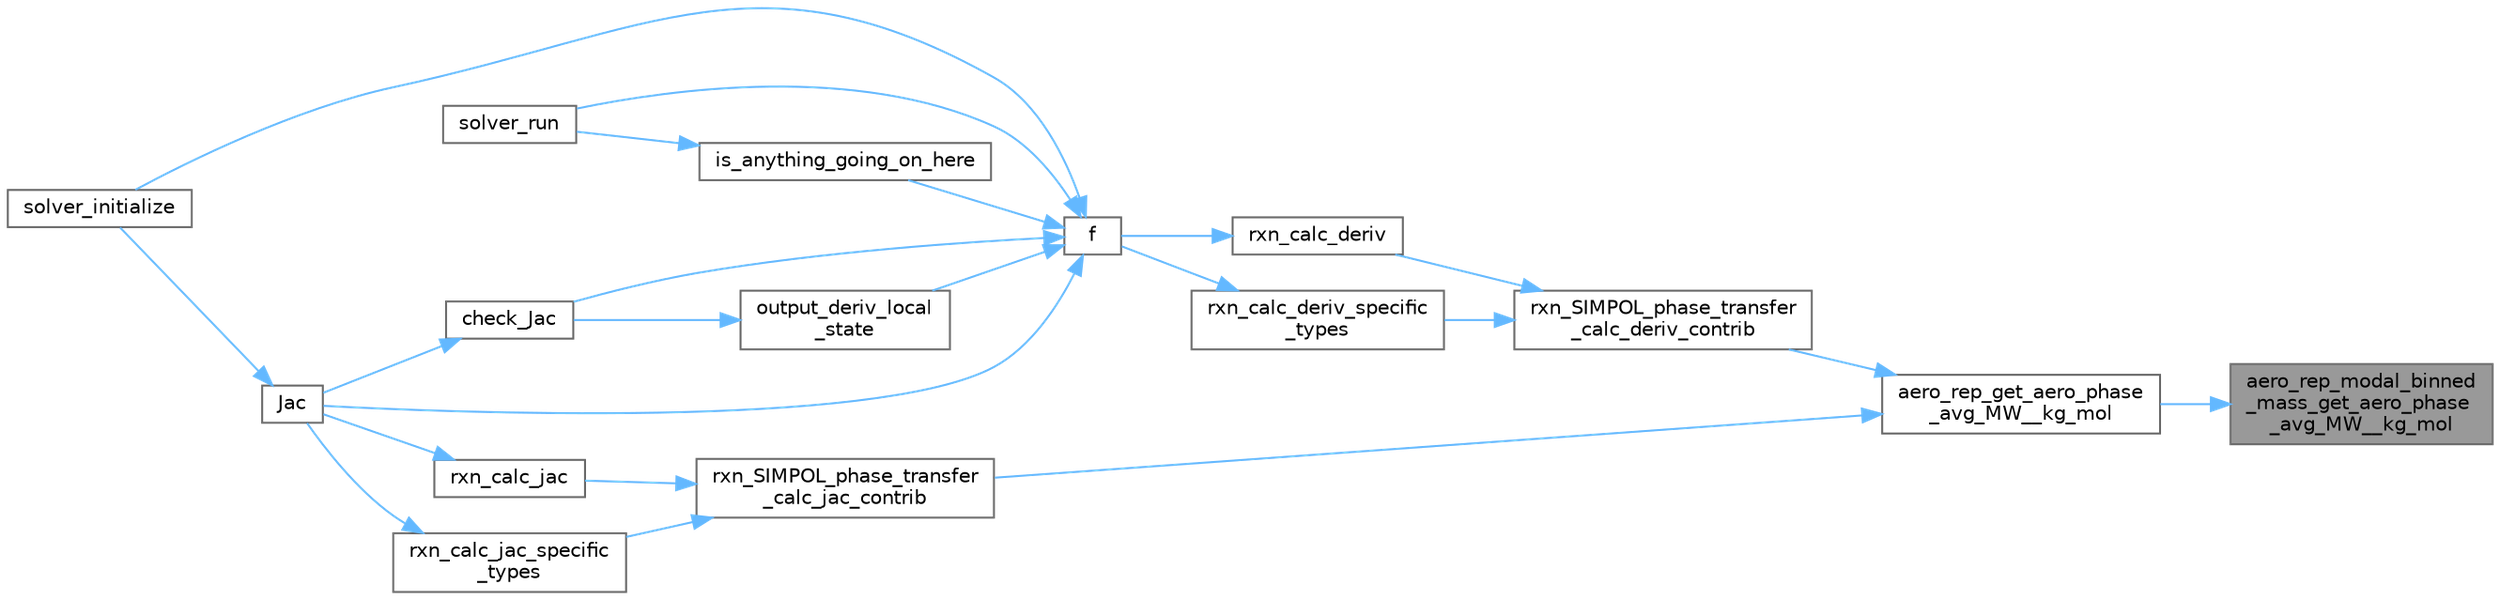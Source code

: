 digraph "aero_rep_modal_binned_mass_get_aero_phase_avg_MW__kg_mol"
{
 // LATEX_PDF_SIZE
  bgcolor="transparent";
  edge [fontname=Helvetica,fontsize=10,labelfontname=Helvetica,labelfontsize=10];
  node [fontname=Helvetica,fontsize=10,shape=box,height=0.2,width=0.4];
  rankdir="RL";
  Node1 [label="aero_rep_modal_binned\l_mass_get_aero_phase\l_avg_MW__kg_mol",height=0.2,width=0.4,color="gray40", fillcolor="grey60", style="filled", fontcolor="black",tooltip="Get the average molecular weight in an aerosol phase  ( )"];
  Node1 -> Node2 [dir="back",color="steelblue1",style="solid"];
  Node2 [label="aero_rep_get_aero_phase\l_avg_MW__kg_mol",height=0.2,width=0.4,color="grey40", fillcolor="white", style="filled",URL="$aero__rep__solver_8c.html#a513044e29b338d17d02b5bc472a8046f",tooltip="Get the average molecular weight of an aerosol phase in this representation  ( )"];
  Node2 -> Node3 [dir="back",color="steelblue1",style="solid"];
  Node3 [label="rxn_SIMPOL_phase_transfer\l_calc_deriv_contrib",height=0.2,width=0.4,color="grey40", fillcolor="white", style="filled",URL="$rxn___s_i_m_p_o_l__phase__transfer_8c.html#a8387f10a0a5aa0b38cc545859542f3c4",tooltip="Calculate contributions to the time derivative  from this reaction."];
  Node3 -> Node4 [dir="back",color="steelblue1",style="solid"];
  Node4 [label="rxn_calc_deriv",height=0.2,width=0.4,color="grey40", fillcolor="white", style="filled",URL="$rxn__solver_8c.html#af014568140c63dfab9ea1c92b056e3b8",tooltip="Calculate the time derivative ."];
  Node4 -> Node5 [dir="back",color="steelblue1",style="solid"];
  Node5 [label="f",height=0.2,width=0.4,color="grey40", fillcolor="white", style="filled",URL="$camp__solver_8c.html#ac55302bc18db0d68d78f543aad6a16c4",tooltip="Compute the time derivative f(t,y)"];
  Node5 -> Node6 [dir="back",color="steelblue1",style="solid"];
  Node6 [label="check_Jac",height=0.2,width=0.4,color="grey40", fillcolor="white", style="filled",URL="$camp__solver_8c.html#ad45be595da1a1d6fd40179d9743a9a65",tooltip="Check a Jacobian for accuracy."];
  Node6 -> Node7 [dir="back",color="steelblue1",style="solid"];
  Node7 [label="Jac",height=0.2,width=0.4,color="grey40", fillcolor="white", style="filled",URL="$camp__solver_8c.html#a13451d507558a61a2353adfed58db468",tooltip="Compute the Jacobian."];
  Node7 -> Node8 [dir="back",color="steelblue1",style="solid"];
  Node8 [label="solver_initialize",height=0.2,width=0.4,color="grey40", fillcolor="white", style="filled",URL="$camp__solver_8c.html#a599ffdef916b139a1690bfd41aa386b6",tooltip="Solver initialization."];
  Node5 -> Node9 [dir="back",color="steelblue1",style="solid"];
  Node9 [label="is_anything_going_on_here",height=0.2,width=0.4,color="grey40", fillcolor="white", style="filled",URL="$camp__solver_8c.html#a51bc2a16028d4c72dd39669c31f6fc17",tooltip="Determine if there is anything to solve."];
  Node9 -> Node10 [dir="back",color="steelblue1",style="solid"];
  Node10 [label="solver_run",height=0.2,width=0.4,color="grey40", fillcolor="white", style="filled",URL="$camp__solver_8c.html#afc5ec8680b419e7ab49530d53a76cee4",tooltip="Solve for a given timestep."];
  Node5 -> Node7 [dir="back",color="steelblue1",style="solid"];
  Node5 -> Node11 [dir="back",color="steelblue1",style="solid"];
  Node11 [label="output_deriv_local\l_state",height=0.2,width=0.4,color="grey40", fillcolor="white", style="filled",URL="$camp__debug_8h.html#a0352ebf153678772ffbeb405834c141d",tooltip="Evaluate the derivative and Jacobian near a given state for a specified species."];
  Node11 -> Node6 [dir="back",color="steelblue1",style="solid"];
  Node5 -> Node8 [dir="back",color="steelblue1",style="solid"];
  Node5 -> Node10 [dir="back",color="steelblue1",style="solid"];
  Node3 -> Node12 [dir="back",color="steelblue1",style="solid"];
  Node12 [label="rxn_calc_deriv_specific\l_types",height=0.2,width=0.4,color="grey40", fillcolor="white", style="filled",URL="$rxn__solver_8c.html#a066fddd15835cba3a8b519fb734bd552",tooltip="Calculate the time derivative  for only some specific types."];
  Node12 -> Node5 [dir="back",color="steelblue1",style="solid"];
  Node2 -> Node13 [dir="back",color="steelblue1",style="solid"];
  Node13 [label="rxn_SIMPOL_phase_transfer\l_calc_jac_contrib",height=0.2,width=0.4,color="grey40", fillcolor="white", style="filled",URL="$rxn___s_i_m_p_o_l__phase__transfer_8c.html#a2c6b4163ab0a9e65eec7dd8286d67885",tooltip="Calculate contributions to the Jacobian from this reaction."];
  Node13 -> Node14 [dir="back",color="steelblue1",style="solid"];
  Node14 [label="rxn_calc_jac",height=0.2,width=0.4,color="grey40", fillcolor="white", style="filled",URL="$rxn__solver_8c.html#ad44deb65b9845d05c6bd148e3378b42a",tooltip="Calculate the Jacobian."];
  Node14 -> Node7 [dir="back",color="steelblue1",style="solid"];
  Node13 -> Node15 [dir="back",color="steelblue1",style="solid"];
  Node15 [label="rxn_calc_jac_specific\l_types",height=0.2,width=0.4,color="grey40", fillcolor="white", style="filled",URL="$rxn__solver_8c.html#a40f9caeb40a6630edd3d61544ee29922",tooltip="Calculate the Jacobian for only some specific types."];
  Node15 -> Node7 [dir="back",color="steelblue1",style="solid"];
}
